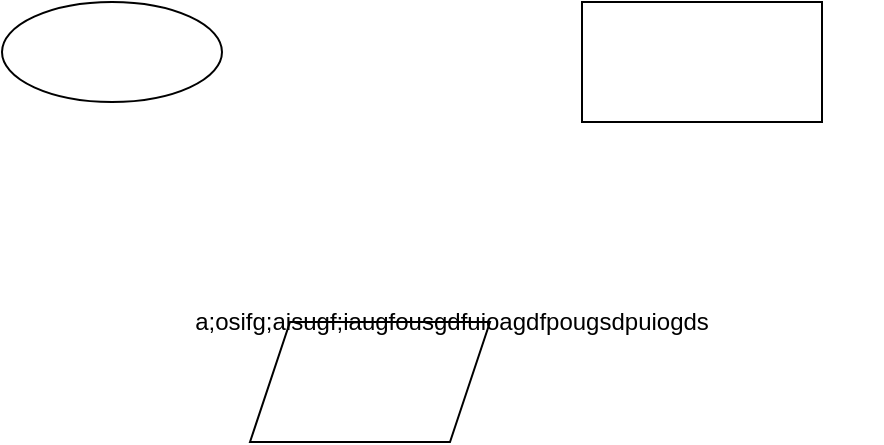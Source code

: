<mxfile version="14.9.7" type="github">
  <diagram id="M_5o9T0Zfa3jsSFbfTRQ" name="Page-1">
    <mxGraphModel dx="1422" dy="772" grid="1" gridSize="10" guides="1" tooltips="1" connect="1" arrows="1" fold="1" page="1" pageScale="1" pageWidth="827" pageHeight="1169" math="0" shadow="0">
      <root>
        <mxCell id="0" />
        <mxCell id="1" parent="0" />
        <mxCell id="pfOPnWsITZIfyojy1fLx-1" value="" style="ellipse;whiteSpace=wrap;html=1;" parent="1" vertex="1">
          <mxGeometry x="170" y="150" width="110" height="50" as="geometry" />
        </mxCell>
        <mxCell id="hT0woH9vg0e7mIfrXikM-1" value="" style="rounded=0;whiteSpace=wrap;html=1;" parent="1" vertex="1">
          <mxGeometry x="460" y="150" width="120" height="60" as="geometry" />
        </mxCell>
        <mxCell id="VsxmTJIB74xfKEqLtSVw-1" value="" style="shape=parallelogram;perimeter=parallelogramPerimeter;whiteSpace=wrap;html=1;fixedSize=1;" parent="1" vertex="1">
          <mxGeometry x="294" y="310" width="120" height="60" as="geometry" />
        </mxCell>
        <mxCell id="bAQ319KsM3Nh9NxBLbR3-1" value="a;osifg;aisugf;iaugfousgdfuioagdfpougsdpuiogds" style="text;html=1;strokeColor=none;fillColor=none;align=center;verticalAlign=middle;whiteSpace=wrap;rounded=0;" vertex="1" parent="1">
          <mxGeometry x="180" y="300" width="430" height="20" as="geometry" />
        </mxCell>
      </root>
    </mxGraphModel>
  </diagram>
</mxfile>
